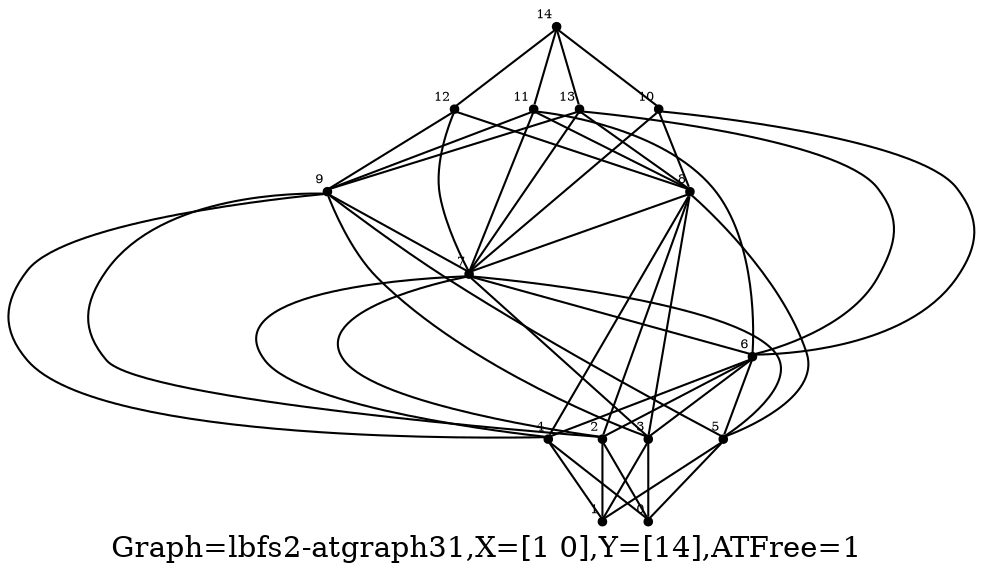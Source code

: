 /* Created by igraph 0.8.0-pre+0200568 */
graph {
  graph [
    label="Graph=lbfs2-atgraph31,X=[1 0],Y=[14],ATFree=1 "
    labelloc=bottom
  ];
  0 [
    pos="3.900000,2.000000!"
    shape=point
    fontsize=6
    xlabel=0
  ];
  1 [
    pos="4.000000,1.000000!"
    shape=point
    fontsize=6
    xlabel=1
  ];
  2 [
    pos="2.900000,3.000000!"
    shape=point
    fontsize=6
    xlabel=2
  ];
  3 [
    pos="3.000000,2.000000!"
    shape=point
    fontsize=6
    xlabel=3
  ];
  4 [
    pos="2.900000,1.000000!"
    shape=point
    fontsize=6
    xlabel=4
  ];
  5 [
    pos="3.000000,0.000000!"
    shape=point
    fontsize=6
    xlabel=5
  ];
  6 [
    pos="1.900000,3.000000!"
    shape=point
    fontsize=6
    xlabel=6
  ];
  7 [
    pos="2.000000,2.000000!"
    shape=point
    fontsize=6
    xlabel=7
  ];
  8 [
    pos="1.900000,1.000000!"
    shape=point
    fontsize=6
    xlabel=8
  ];
  9 [
    pos="2.000000,0.000000!"
    shape=point
    fontsize=6
    xlabel=9
  ];
  10 [
    pos="0.900000,3.000000!"
    shape=point
    fontsize=6
    xlabel=10
  ];
  11 [
    pos="1.000000,2.000000!"
    shape=point
    fontsize=6
    xlabel=11
  ];
  12 [
    pos="0.900000,1.000000!"
    shape=point
    fontsize=6
    xlabel=12
  ];
  13 [
    pos="1.000000,0.000000!"
    shape=point
    fontsize=6
    xlabel=13
  ];
  14 [
    pos="0.000000,1.000000!"
    shape=point
    fontsize=6
    xlabel=14
  ];

  2 -- 0;
  3 -- 0;
  4 -- 0;
  5 -- 0;
  2 -- 1;
  3 -- 1;
  4 -- 1;
  5 -- 1;
  6 -- 2;
  7 -- 2;
  8 -- 2;
  9 -- 2;
  6 -- 3;
  7 -- 3;
  8 -- 3;
  9 -- 3;
  6 -- 4;
  7 -- 4;
  8 -- 4;
  9 -- 4;
  6 -- 5;
  7 -- 5;
  8 -- 5;
  9 -- 5;
  7 -- 6;
  10 -- 6;
  11 -- 6;
  13 -- 6;
  8 -- 7;
  9 -- 7;
  10 -- 7;
  11 -- 7;
  12 -- 7;
  13 -- 7;
  10 -- 8;
  11 -- 8;
  12 -- 8;
  13 -- 8;
  11 -- 9;
  12 -- 9;
  13 -- 9;
  14 -- 10;
  14 -- 11;
  14 -- 12;
  14 -- 13;
}
